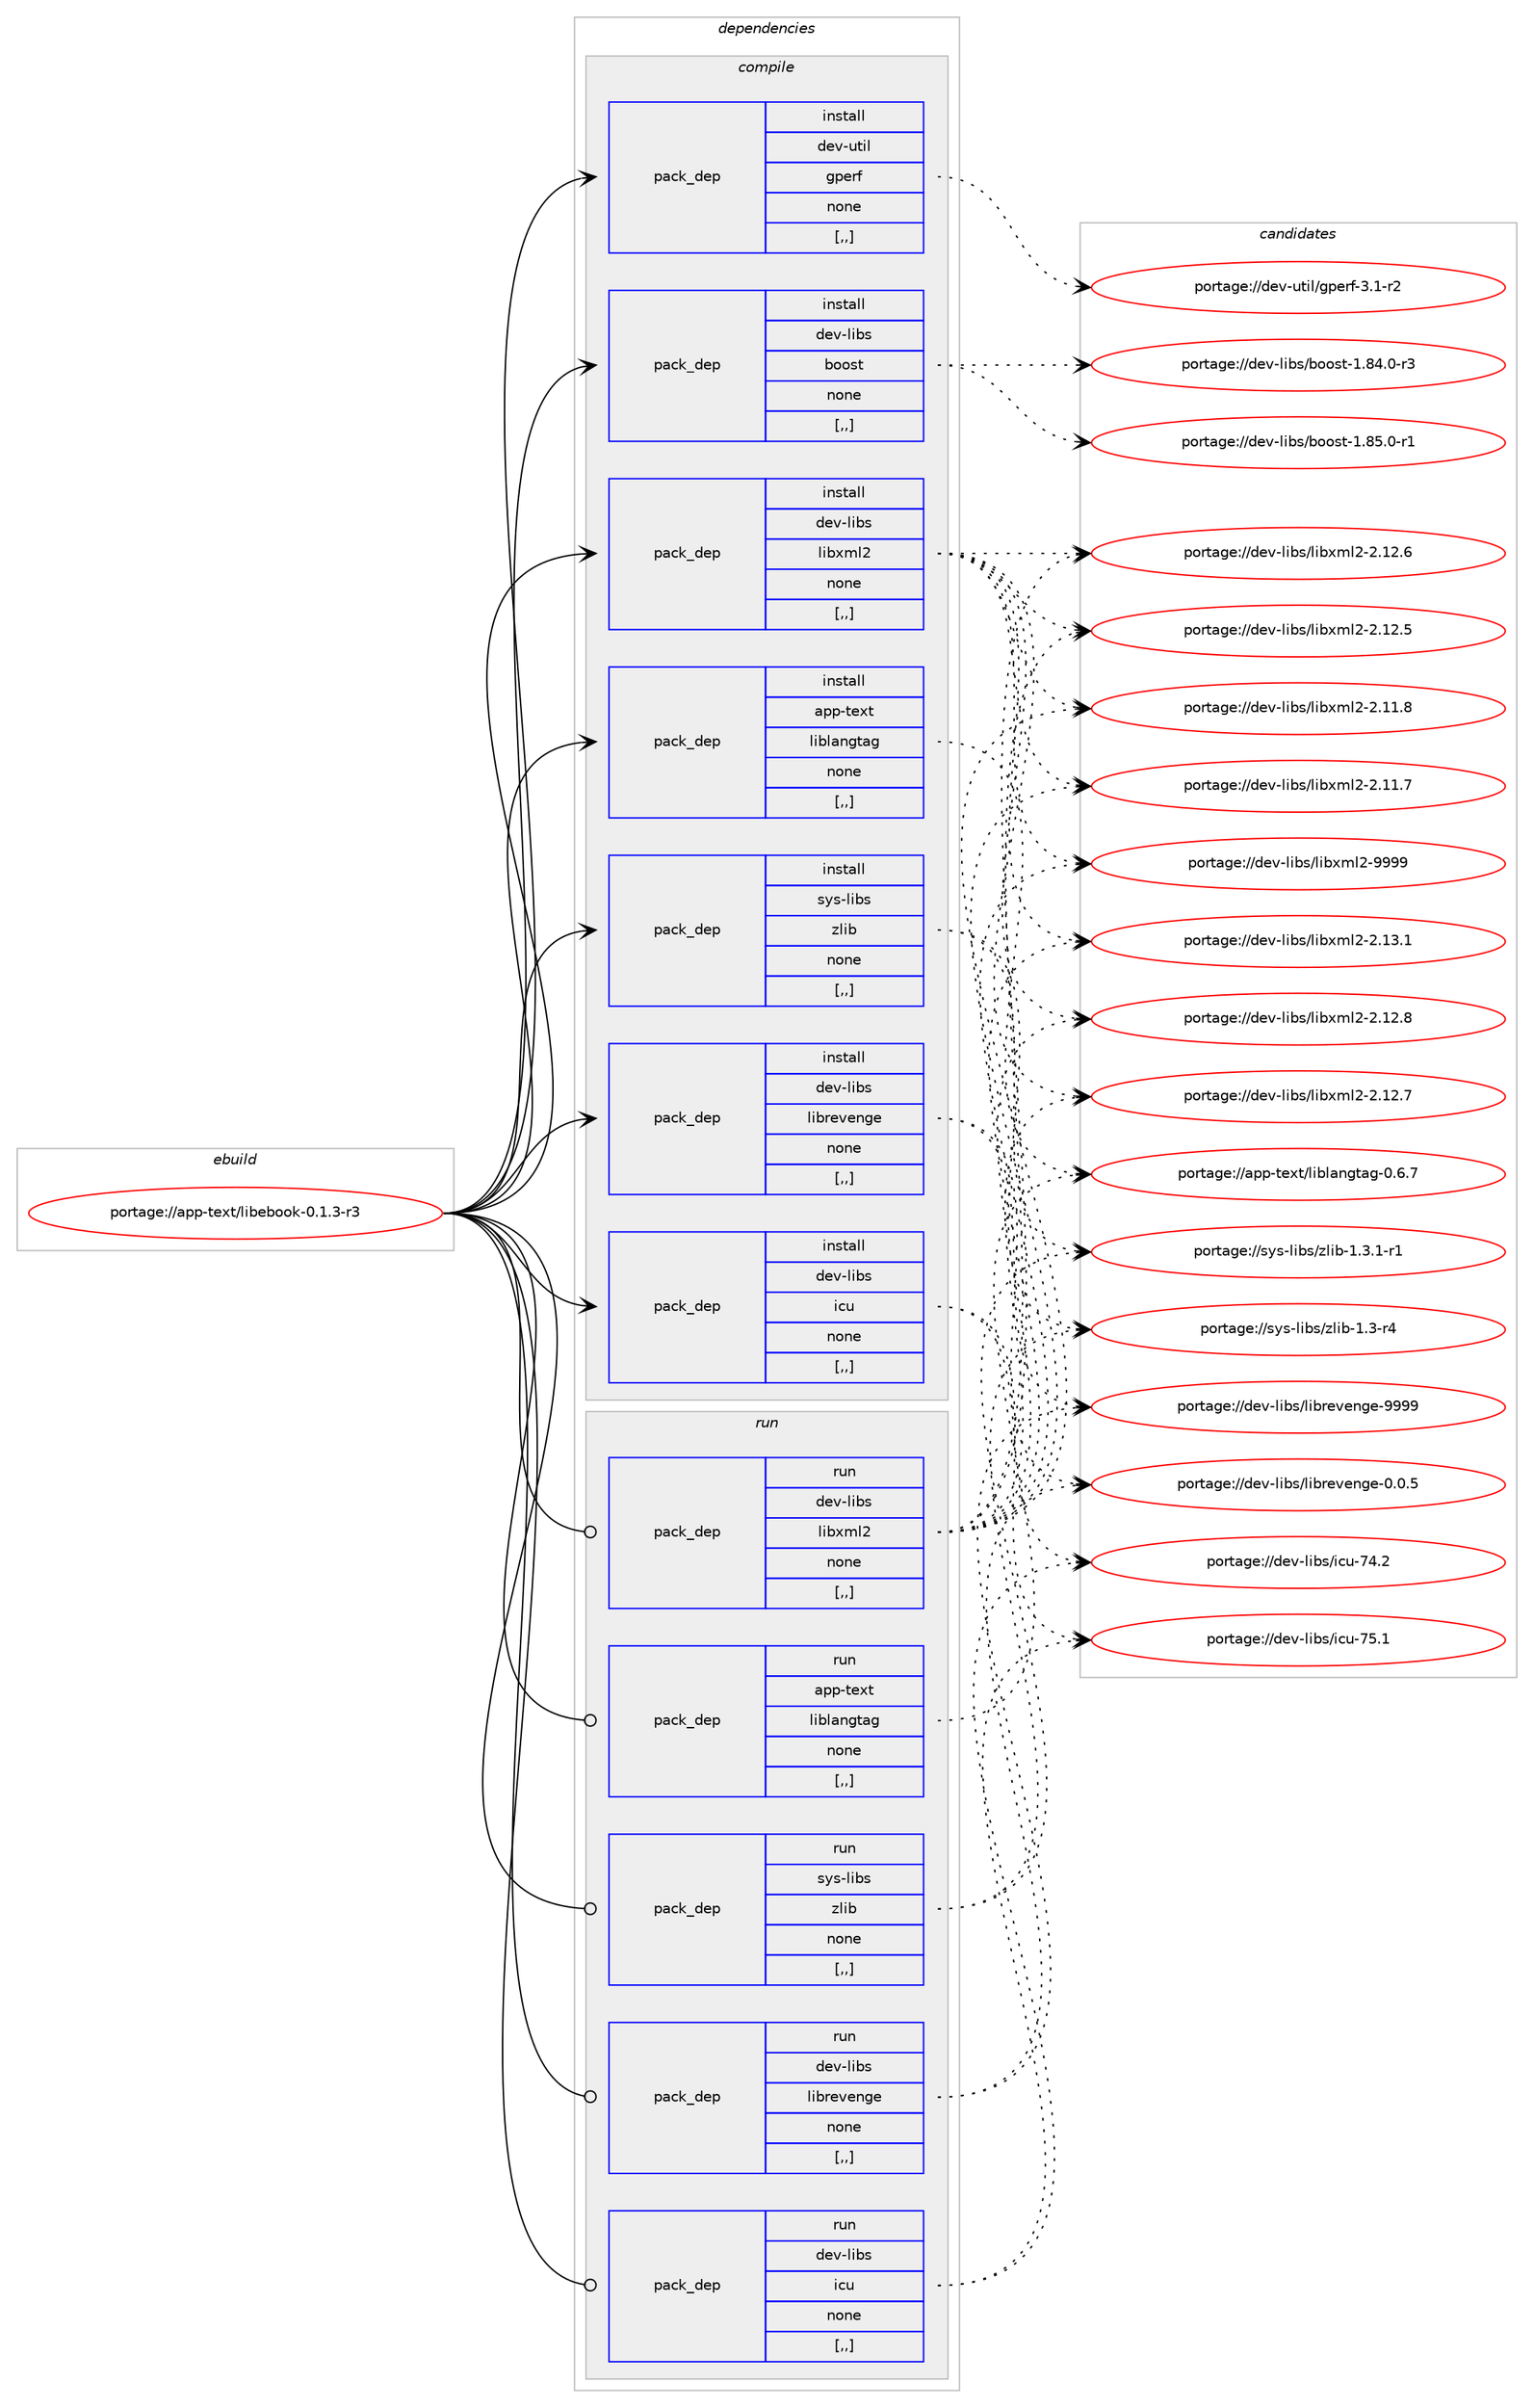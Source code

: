 digraph prolog {

# *************
# Graph options
# *************

newrank=true;
concentrate=true;
compound=true;
graph [rankdir=LR,fontname=Helvetica,fontsize=10,ranksep=1.5];#, ranksep=2.5, nodesep=0.2];
edge  [arrowhead=vee];
node  [fontname=Helvetica,fontsize=10];

# **********
# The ebuild
# **********

subgraph cluster_leftcol {
color=gray;
label=<<i>ebuild</i>>;
id [label="portage://app-text/libebook-0.1.3-r3", color=red, width=4, href="../app-text/libebook-0.1.3-r3.svg"];
}

# ****************
# The dependencies
# ****************

subgraph cluster_midcol {
color=gray;
label=<<i>dependencies</i>>;
subgraph cluster_compile {
fillcolor="#eeeeee";
style=filled;
label=<<i>compile</i>>;
subgraph pack41240 {
dependency57159 [label=<<TABLE BORDER="0" CELLBORDER="1" CELLSPACING="0" CELLPADDING="4" WIDTH="220"><TR><TD ROWSPAN="6" CELLPADDING="30">pack_dep</TD></TR><TR><TD WIDTH="110">install</TD></TR><TR><TD>app-text</TD></TR><TR><TD>liblangtag</TD></TR><TR><TD>none</TD></TR><TR><TD>[,,]</TD></TR></TABLE>>, shape=none, color=blue];
}
id:e -> dependency57159:w [weight=20,style="solid",arrowhead="vee"];
subgraph pack41241 {
dependency57160 [label=<<TABLE BORDER="0" CELLBORDER="1" CELLSPACING="0" CELLPADDING="4" WIDTH="220"><TR><TD ROWSPAN="6" CELLPADDING="30">pack_dep</TD></TR><TR><TD WIDTH="110">install</TD></TR><TR><TD>dev-libs</TD></TR><TR><TD>boost</TD></TR><TR><TD>none</TD></TR><TR><TD>[,,]</TD></TR></TABLE>>, shape=none, color=blue];
}
id:e -> dependency57160:w [weight=20,style="solid",arrowhead="vee"];
subgraph pack41242 {
dependency57161 [label=<<TABLE BORDER="0" CELLBORDER="1" CELLSPACING="0" CELLPADDING="4" WIDTH="220"><TR><TD ROWSPAN="6" CELLPADDING="30">pack_dep</TD></TR><TR><TD WIDTH="110">install</TD></TR><TR><TD>dev-libs</TD></TR><TR><TD>icu</TD></TR><TR><TD>none</TD></TR><TR><TD>[,,]</TD></TR></TABLE>>, shape=none, color=blue];
}
id:e -> dependency57161:w [weight=20,style="solid",arrowhead="vee"];
subgraph pack41243 {
dependency57162 [label=<<TABLE BORDER="0" CELLBORDER="1" CELLSPACING="0" CELLPADDING="4" WIDTH="220"><TR><TD ROWSPAN="6" CELLPADDING="30">pack_dep</TD></TR><TR><TD WIDTH="110">install</TD></TR><TR><TD>dev-libs</TD></TR><TR><TD>librevenge</TD></TR><TR><TD>none</TD></TR><TR><TD>[,,]</TD></TR></TABLE>>, shape=none, color=blue];
}
id:e -> dependency57162:w [weight=20,style="solid",arrowhead="vee"];
subgraph pack41244 {
dependency57163 [label=<<TABLE BORDER="0" CELLBORDER="1" CELLSPACING="0" CELLPADDING="4" WIDTH="220"><TR><TD ROWSPAN="6" CELLPADDING="30">pack_dep</TD></TR><TR><TD WIDTH="110">install</TD></TR><TR><TD>dev-libs</TD></TR><TR><TD>libxml2</TD></TR><TR><TD>none</TD></TR><TR><TD>[,,]</TD></TR></TABLE>>, shape=none, color=blue];
}
id:e -> dependency57163:w [weight=20,style="solid",arrowhead="vee"];
subgraph pack41245 {
dependency57164 [label=<<TABLE BORDER="0" CELLBORDER="1" CELLSPACING="0" CELLPADDING="4" WIDTH="220"><TR><TD ROWSPAN="6" CELLPADDING="30">pack_dep</TD></TR><TR><TD WIDTH="110">install</TD></TR><TR><TD>dev-util</TD></TR><TR><TD>gperf</TD></TR><TR><TD>none</TD></TR><TR><TD>[,,]</TD></TR></TABLE>>, shape=none, color=blue];
}
id:e -> dependency57164:w [weight=20,style="solid",arrowhead="vee"];
subgraph pack41246 {
dependency57165 [label=<<TABLE BORDER="0" CELLBORDER="1" CELLSPACING="0" CELLPADDING="4" WIDTH="220"><TR><TD ROWSPAN="6" CELLPADDING="30">pack_dep</TD></TR><TR><TD WIDTH="110">install</TD></TR><TR><TD>sys-libs</TD></TR><TR><TD>zlib</TD></TR><TR><TD>none</TD></TR><TR><TD>[,,]</TD></TR></TABLE>>, shape=none, color=blue];
}
id:e -> dependency57165:w [weight=20,style="solid",arrowhead="vee"];
}
subgraph cluster_compileandrun {
fillcolor="#eeeeee";
style=filled;
label=<<i>compile and run</i>>;
}
subgraph cluster_run {
fillcolor="#eeeeee";
style=filled;
label=<<i>run</i>>;
subgraph pack41247 {
dependency57166 [label=<<TABLE BORDER="0" CELLBORDER="1" CELLSPACING="0" CELLPADDING="4" WIDTH="220"><TR><TD ROWSPAN="6" CELLPADDING="30">pack_dep</TD></TR><TR><TD WIDTH="110">run</TD></TR><TR><TD>app-text</TD></TR><TR><TD>liblangtag</TD></TR><TR><TD>none</TD></TR><TR><TD>[,,]</TD></TR></TABLE>>, shape=none, color=blue];
}
id:e -> dependency57166:w [weight=20,style="solid",arrowhead="odot"];
subgraph pack41248 {
dependency57167 [label=<<TABLE BORDER="0" CELLBORDER="1" CELLSPACING="0" CELLPADDING="4" WIDTH="220"><TR><TD ROWSPAN="6" CELLPADDING="30">pack_dep</TD></TR><TR><TD WIDTH="110">run</TD></TR><TR><TD>dev-libs</TD></TR><TR><TD>icu</TD></TR><TR><TD>none</TD></TR><TR><TD>[,,]</TD></TR></TABLE>>, shape=none, color=blue];
}
id:e -> dependency57167:w [weight=20,style="solid",arrowhead="odot"];
subgraph pack41249 {
dependency57168 [label=<<TABLE BORDER="0" CELLBORDER="1" CELLSPACING="0" CELLPADDING="4" WIDTH="220"><TR><TD ROWSPAN="6" CELLPADDING="30">pack_dep</TD></TR><TR><TD WIDTH="110">run</TD></TR><TR><TD>dev-libs</TD></TR><TR><TD>librevenge</TD></TR><TR><TD>none</TD></TR><TR><TD>[,,]</TD></TR></TABLE>>, shape=none, color=blue];
}
id:e -> dependency57168:w [weight=20,style="solid",arrowhead="odot"];
subgraph pack41250 {
dependency57169 [label=<<TABLE BORDER="0" CELLBORDER="1" CELLSPACING="0" CELLPADDING="4" WIDTH="220"><TR><TD ROWSPAN="6" CELLPADDING="30">pack_dep</TD></TR><TR><TD WIDTH="110">run</TD></TR><TR><TD>dev-libs</TD></TR><TR><TD>libxml2</TD></TR><TR><TD>none</TD></TR><TR><TD>[,,]</TD></TR></TABLE>>, shape=none, color=blue];
}
id:e -> dependency57169:w [weight=20,style="solid",arrowhead="odot"];
subgraph pack41251 {
dependency57170 [label=<<TABLE BORDER="0" CELLBORDER="1" CELLSPACING="0" CELLPADDING="4" WIDTH="220"><TR><TD ROWSPAN="6" CELLPADDING="30">pack_dep</TD></TR><TR><TD WIDTH="110">run</TD></TR><TR><TD>sys-libs</TD></TR><TR><TD>zlib</TD></TR><TR><TD>none</TD></TR><TR><TD>[,,]</TD></TR></TABLE>>, shape=none, color=blue];
}
id:e -> dependency57170:w [weight=20,style="solid",arrowhead="odot"];
}
}

# **************
# The candidates
# **************

subgraph cluster_choices {
rank=same;
color=gray;
label=<<i>candidates</i>>;

subgraph choice41240 {
color=black;
nodesep=1;
choice971121124511610112011647108105981089711010311697103454846544655 [label="portage://app-text/liblangtag-0.6.7", color=red, width=4,href="../app-text/liblangtag-0.6.7.svg"];
dependency57159:e -> choice971121124511610112011647108105981089711010311697103454846544655:w [style=dotted,weight="100"];
}
subgraph choice41241 {
color=black;
nodesep=1;
choice10010111845108105981154798111111115116454946565346484511449 [label="portage://dev-libs/boost-1.85.0-r1", color=red, width=4,href="../dev-libs/boost-1.85.0-r1.svg"];
choice10010111845108105981154798111111115116454946565246484511451 [label="portage://dev-libs/boost-1.84.0-r3", color=red, width=4,href="../dev-libs/boost-1.84.0-r3.svg"];
dependency57160:e -> choice10010111845108105981154798111111115116454946565346484511449:w [style=dotted,weight="100"];
dependency57160:e -> choice10010111845108105981154798111111115116454946565246484511451:w [style=dotted,weight="100"];
}
subgraph choice41242 {
color=black;
nodesep=1;
choice100101118451081059811547105991174555534649 [label="portage://dev-libs/icu-75.1", color=red, width=4,href="../dev-libs/icu-75.1.svg"];
choice100101118451081059811547105991174555524650 [label="portage://dev-libs/icu-74.2", color=red, width=4,href="../dev-libs/icu-74.2.svg"];
dependency57161:e -> choice100101118451081059811547105991174555534649:w [style=dotted,weight="100"];
dependency57161:e -> choice100101118451081059811547105991174555524650:w [style=dotted,weight="100"];
}
subgraph choice41243 {
color=black;
nodesep=1;
choice100101118451081059811547108105981141011181011101031014557575757 [label="portage://dev-libs/librevenge-9999", color=red, width=4,href="../dev-libs/librevenge-9999.svg"];
choice10010111845108105981154710810598114101118101110103101454846484653 [label="portage://dev-libs/librevenge-0.0.5", color=red, width=4,href="../dev-libs/librevenge-0.0.5.svg"];
dependency57162:e -> choice100101118451081059811547108105981141011181011101031014557575757:w [style=dotted,weight="100"];
dependency57162:e -> choice10010111845108105981154710810598114101118101110103101454846484653:w [style=dotted,weight="100"];
}
subgraph choice41244 {
color=black;
nodesep=1;
choice10010111845108105981154710810598120109108504557575757 [label="portage://dev-libs/libxml2-9999", color=red, width=4,href="../dev-libs/libxml2-9999.svg"];
choice100101118451081059811547108105981201091085045504649514649 [label="portage://dev-libs/libxml2-2.13.1", color=red, width=4,href="../dev-libs/libxml2-2.13.1.svg"];
choice100101118451081059811547108105981201091085045504649504656 [label="portage://dev-libs/libxml2-2.12.8", color=red, width=4,href="../dev-libs/libxml2-2.12.8.svg"];
choice100101118451081059811547108105981201091085045504649504655 [label="portage://dev-libs/libxml2-2.12.7", color=red, width=4,href="../dev-libs/libxml2-2.12.7.svg"];
choice100101118451081059811547108105981201091085045504649504654 [label="portage://dev-libs/libxml2-2.12.6", color=red, width=4,href="../dev-libs/libxml2-2.12.6.svg"];
choice100101118451081059811547108105981201091085045504649504653 [label="portage://dev-libs/libxml2-2.12.5", color=red, width=4,href="../dev-libs/libxml2-2.12.5.svg"];
choice100101118451081059811547108105981201091085045504649494656 [label="portage://dev-libs/libxml2-2.11.8", color=red, width=4,href="../dev-libs/libxml2-2.11.8.svg"];
choice100101118451081059811547108105981201091085045504649494655 [label="portage://dev-libs/libxml2-2.11.7", color=red, width=4,href="../dev-libs/libxml2-2.11.7.svg"];
dependency57163:e -> choice10010111845108105981154710810598120109108504557575757:w [style=dotted,weight="100"];
dependency57163:e -> choice100101118451081059811547108105981201091085045504649514649:w [style=dotted,weight="100"];
dependency57163:e -> choice100101118451081059811547108105981201091085045504649504656:w [style=dotted,weight="100"];
dependency57163:e -> choice100101118451081059811547108105981201091085045504649504655:w [style=dotted,weight="100"];
dependency57163:e -> choice100101118451081059811547108105981201091085045504649504654:w [style=dotted,weight="100"];
dependency57163:e -> choice100101118451081059811547108105981201091085045504649504653:w [style=dotted,weight="100"];
dependency57163:e -> choice100101118451081059811547108105981201091085045504649494656:w [style=dotted,weight="100"];
dependency57163:e -> choice100101118451081059811547108105981201091085045504649494655:w [style=dotted,weight="100"];
}
subgraph choice41245 {
color=black;
nodesep=1;
choice1001011184511711610510847103112101114102455146494511450 [label="portage://dev-util/gperf-3.1-r2", color=red, width=4,href="../dev-util/gperf-3.1-r2.svg"];
dependency57164:e -> choice1001011184511711610510847103112101114102455146494511450:w [style=dotted,weight="100"];
}
subgraph choice41246 {
color=black;
nodesep=1;
choice115121115451081059811547122108105984549465146494511449 [label="portage://sys-libs/zlib-1.3.1-r1", color=red, width=4,href="../sys-libs/zlib-1.3.1-r1.svg"];
choice11512111545108105981154712210810598454946514511452 [label="portage://sys-libs/zlib-1.3-r4", color=red, width=4,href="../sys-libs/zlib-1.3-r4.svg"];
dependency57165:e -> choice115121115451081059811547122108105984549465146494511449:w [style=dotted,weight="100"];
dependency57165:e -> choice11512111545108105981154712210810598454946514511452:w [style=dotted,weight="100"];
}
subgraph choice41247 {
color=black;
nodesep=1;
choice971121124511610112011647108105981089711010311697103454846544655 [label="portage://app-text/liblangtag-0.6.7", color=red, width=4,href="../app-text/liblangtag-0.6.7.svg"];
dependency57166:e -> choice971121124511610112011647108105981089711010311697103454846544655:w [style=dotted,weight="100"];
}
subgraph choice41248 {
color=black;
nodesep=1;
choice100101118451081059811547105991174555534649 [label="portage://dev-libs/icu-75.1", color=red, width=4,href="../dev-libs/icu-75.1.svg"];
choice100101118451081059811547105991174555524650 [label="portage://dev-libs/icu-74.2", color=red, width=4,href="../dev-libs/icu-74.2.svg"];
dependency57167:e -> choice100101118451081059811547105991174555534649:w [style=dotted,weight="100"];
dependency57167:e -> choice100101118451081059811547105991174555524650:w [style=dotted,weight="100"];
}
subgraph choice41249 {
color=black;
nodesep=1;
choice100101118451081059811547108105981141011181011101031014557575757 [label="portage://dev-libs/librevenge-9999", color=red, width=4,href="../dev-libs/librevenge-9999.svg"];
choice10010111845108105981154710810598114101118101110103101454846484653 [label="portage://dev-libs/librevenge-0.0.5", color=red, width=4,href="../dev-libs/librevenge-0.0.5.svg"];
dependency57168:e -> choice100101118451081059811547108105981141011181011101031014557575757:w [style=dotted,weight="100"];
dependency57168:e -> choice10010111845108105981154710810598114101118101110103101454846484653:w [style=dotted,weight="100"];
}
subgraph choice41250 {
color=black;
nodesep=1;
choice10010111845108105981154710810598120109108504557575757 [label="portage://dev-libs/libxml2-9999", color=red, width=4,href="../dev-libs/libxml2-9999.svg"];
choice100101118451081059811547108105981201091085045504649514649 [label="portage://dev-libs/libxml2-2.13.1", color=red, width=4,href="../dev-libs/libxml2-2.13.1.svg"];
choice100101118451081059811547108105981201091085045504649504656 [label="portage://dev-libs/libxml2-2.12.8", color=red, width=4,href="../dev-libs/libxml2-2.12.8.svg"];
choice100101118451081059811547108105981201091085045504649504655 [label="portage://dev-libs/libxml2-2.12.7", color=red, width=4,href="../dev-libs/libxml2-2.12.7.svg"];
choice100101118451081059811547108105981201091085045504649504654 [label="portage://dev-libs/libxml2-2.12.6", color=red, width=4,href="../dev-libs/libxml2-2.12.6.svg"];
choice100101118451081059811547108105981201091085045504649504653 [label="portage://dev-libs/libxml2-2.12.5", color=red, width=4,href="../dev-libs/libxml2-2.12.5.svg"];
choice100101118451081059811547108105981201091085045504649494656 [label="portage://dev-libs/libxml2-2.11.8", color=red, width=4,href="../dev-libs/libxml2-2.11.8.svg"];
choice100101118451081059811547108105981201091085045504649494655 [label="portage://dev-libs/libxml2-2.11.7", color=red, width=4,href="../dev-libs/libxml2-2.11.7.svg"];
dependency57169:e -> choice10010111845108105981154710810598120109108504557575757:w [style=dotted,weight="100"];
dependency57169:e -> choice100101118451081059811547108105981201091085045504649514649:w [style=dotted,weight="100"];
dependency57169:e -> choice100101118451081059811547108105981201091085045504649504656:w [style=dotted,weight="100"];
dependency57169:e -> choice100101118451081059811547108105981201091085045504649504655:w [style=dotted,weight="100"];
dependency57169:e -> choice100101118451081059811547108105981201091085045504649504654:w [style=dotted,weight="100"];
dependency57169:e -> choice100101118451081059811547108105981201091085045504649504653:w [style=dotted,weight="100"];
dependency57169:e -> choice100101118451081059811547108105981201091085045504649494656:w [style=dotted,weight="100"];
dependency57169:e -> choice100101118451081059811547108105981201091085045504649494655:w [style=dotted,weight="100"];
}
subgraph choice41251 {
color=black;
nodesep=1;
choice115121115451081059811547122108105984549465146494511449 [label="portage://sys-libs/zlib-1.3.1-r1", color=red, width=4,href="../sys-libs/zlib-1.3.1-r1.svg"];
choice11512111545108105981154712210810598454946514511452 [label="portage://sys-libs/zlib-1.3-r4", color=red, width=4,href="../sys-libs/zlib-1.3-r4.svg"];
dependency57170:e -> choice115121115451081059811547122108105984549465146494511449:w [style=dotted,weight="100"];
dependency57170:e -> choice11512111545108105981154712210810598454946514511452:w [style=dotted,weight="100"];
}
}

}
